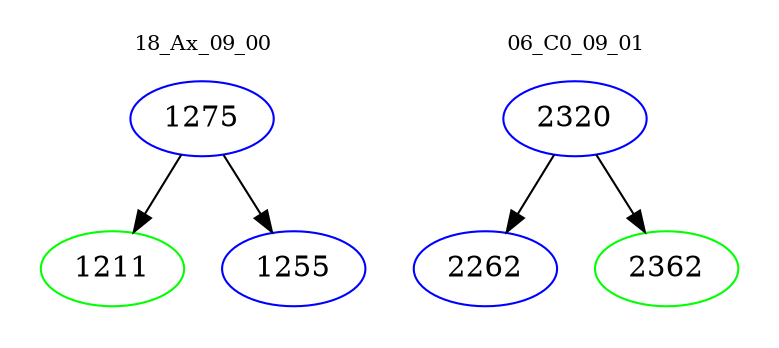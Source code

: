 digraph{
subgraph cluster_0 {
color = white
label = "18_Ax_09_00";
fontsize=10;
T0_1275 [label="1275", color="blue"]
T0_1275 -> T0_1211 [color="black"]
T0_1211 [label="1211", color="green"]
T0_1275 -> T0_1255 [color="black"]
T0_1255 [label="1255", color="blue"]
}
subgraph cluster_1 {
color = white
label = "06_C0_09_01";
fontsize=10;
T1_2320 [label="2320", color="blue"]
T1_2320 -> T1_2262 [color="black"]
T1_2262 [label="2262", color="blue"]
T1_2320 -> T1_2362 [color="black"]
T1_2362 [label="2362", color="green"]
}
}
